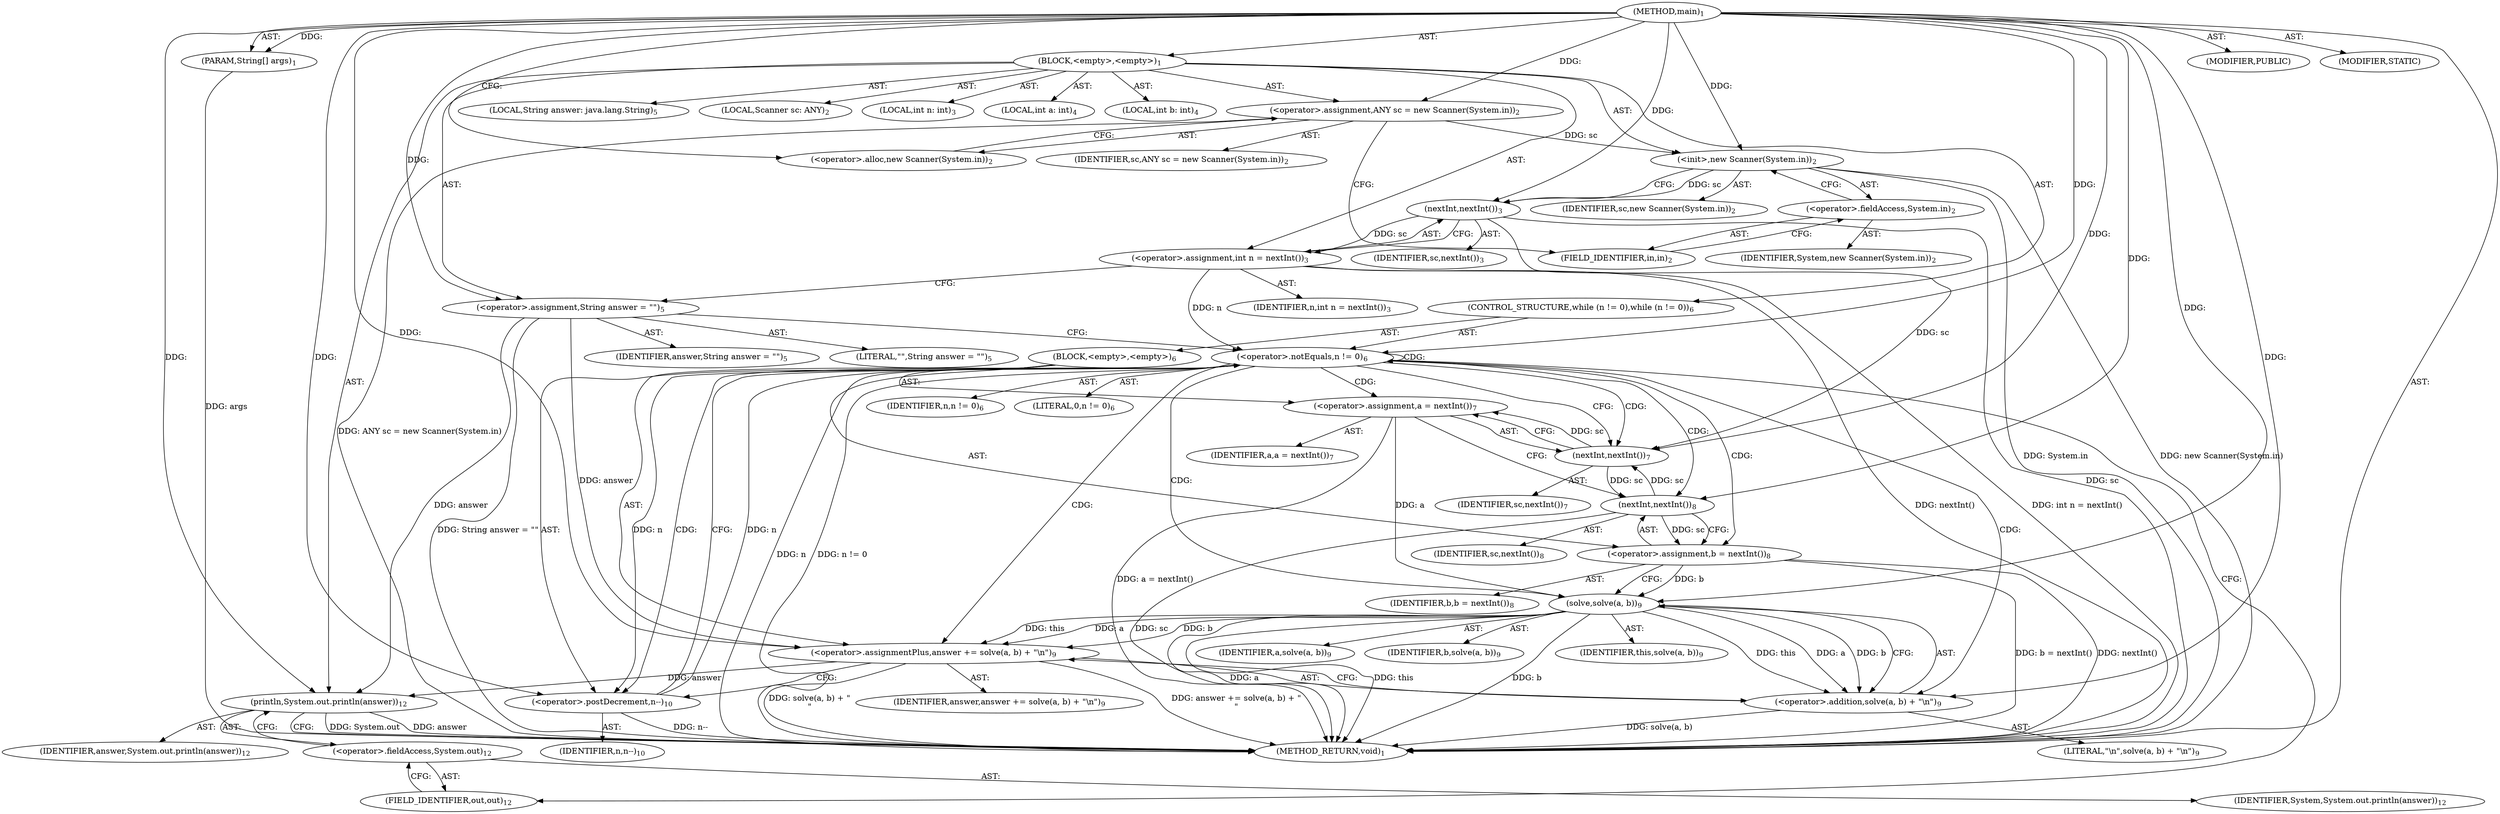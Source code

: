digraph "main" {  
"19" [label = <(METHOD,main)<SUB>1</SUB>> ]
"20" [label = <(PARAM,String[] args)<SUB>1</SUB>> ]
"21" [label = <(BLOCK,&lt;empty&gt;,&lt;empty&gt;)<SUB>1</SUB>> ]
"4" [label = <(LOCAL,Scanner sc: ANY)<SUB>2</SUB>> ]
"22" [label = <(&lt;operator&gt;.assignment,ANY sc = new Scanner(System.in))<SUB>2</SUB>> ]
"23" [label = <(IDENTIFIER,sc,ANY sc = new Scanner(System.in))<SUB>2</SUB>> ]
"24" [label = <(&lt;operator&gt;.alloc,new Scanner(System.in))<SUB>2</SUB>> ]
"25" [label = <(&lt;init&gt;,new Scanner(System.in))<SUB>2</SUB>> ]
"3" [label = <(IDENTIFIER,sc,new Scanner(System.in))<SUB>2</SUB>> ]
"26" [label = <(&lt;operator&gt;.fieldAccess,System.in)<SUB>2</SUB>> ]
"27" [label = <(IDENTIFIER,System,new Scanner(System.in))<SUB>2</SUB>> ]
"28" [label = <(FIELD_IDENTIFIER,in,in)<SUB>2</SUB>> ]
"29" [label = <(LOCAL,int n: int)<SUB>3</SUB>> ]
"30" [label = <(&lt;operator&gt;.assignment,int n = nextInt())<SUB>3</SUB>> ]
"31" [label = <(IDENTIFIER,n,int n = nextInt())<SUB>3</SUB>> ]
"32" [label = <(nextInt,nextInt())<SUB>3</SUB>> ]
"33" [label = <(IDENTIFIER,sc,nextInt())<SUB>3</SUB>> ]
"34" [label = <(LOCAL,int a: int)<SUB>4</SUB>> ]
"35" [label = <(LOCAL,int b: int)<SUB>4</SUB>> ]
"36" [label = <(LOCAL,String answer: java.lang.String)<SUB>5</SUB>> ]
"37" [label = <(&lt;operator&gt;.assignment,String answer = &quot;&quot;)<SUB>5</SUB>> ]
"38" [label = <(IDENTIFIER,answer,String answer = &quot;&quot;)<SUB>5</SUB>> ]
"39" [label = <(LITERAL,&quot;&quot;,String answer = &quot;&quot;)<SUB>5</SUB>> ]
"40" [label = <(CONTROL_STRUCTURE,while (n != 0),while (n != 0))<SUB>6</SUB>> ]
"41" [label = <(&lt;operator&gt;.notEquals,n != 0)<SUB>6</SUB>> ]
"42" [label = <(IDENTIFIER,n,n != 0)<SUB>6</SUB>> ]
"43" [label = <(LITERAL,0,n != 0)<SUB>6</SUB>> ]
"44" [label = <(BLOCK,&lt;empty&gt;,&lt;empty&gt;)<SUB>6</SUB>> ]
"45" [label = <(&lt;operator&gt;.assignment,a = nextInt())<SUB>7</SUB>> ]
"46" [label = <(IDENTIFIER,a,a = nextInt())<SUB>7</SUB>> ]
"47" [label = <(nextInt,nextInt())<SUB>7</SUB>> ]
"48" [label = <(IDENTIFIER,sc,nextInt())<SUB>7</SUB>> ]
"49" [label = <(&lt;operator&gt;.assignment,b = nextInt())<SUB>8</SUB>> ]
"50" [label = <(IDENTIFIER,b,b = nextInt())<SUB>8</SUB>> ]
"51" [label = <(nextInt,nextInt())<SUB>8</SUB>> ]
"52" [label = <(IDENTIFIER,sc,nextInt())<SUB>8</SUB>> ]
"53" [label = <(&lt;operator&gt;.assignmentPlus,answer += solve(a, b) + &quot;\n&quot;)<SUB>9</SUB>> ]
"54" [label = <(IDENTIFIER,answer,answer += solve(a, b) + &quot;\n&quot;)<SUB>9</SUB>> ]
"55" [label = <(&lt;operator&gt;.addition,solve(a, b) + &quot;\n&quot;)<SUB>9</SUB>> ]
"56" [label = <(solve,solve(a, b))<SUB>9</SUB>> ]
"57" [label = <(IDENTIFIER,this,solve(a, b))<SUB>9</SUB>> ]
"58" [label = <(IDENTIFIER,a,solve(a, b))<SUB>9</SUB>> ]
"59" [label = <(IDENTIFIER,b,solve(a, b))<SUB>9</SUB>> ]
"60" [label = <(LITERAL,&quot;\n&quot;,solve(a, b) + &quot;\n&quot;)<SUB>9</SUB>> ]
"61" [label = <(&lt;operator&gt;.postDecrement,n--)<SUB>10</SUB>> ]
"62" [label = <(IDENTIFIER,n,n--)<SUB>10</SUB>> ]
"63" [label = <(println,System.out.println(answer))<SUB>12</SUB>> ]
"64" [label = <(&lt;operator&gt;.fieldAccess,System.out)<SUB>12</SUB>> ]
"65" [label = <(IDENTIFIER,System,System.out.println(answer))<SUB>12</SUB>> ]
"66" [label = <(FIELD_IDENTIFIER,out,out)<SUB>12</SUB>> ]
"67" [label = <(IDENTIFIER,answer,System.out.println(answer))<SUB>12</SUB>> ]
"68" [label = <(MODIFIER,PUBLIC)> ]
"69" [label = <(MODIFIER,STATIC)> ]
"70" [label = <(METHOD_RETURN,void)<SUB>1</SUB>> ]
  "19" -> "20"  [ label = "AST: "] 
  "19" -> "21"  [ label = "AST: "] 
  "19" -> "68"  [ label = "AST: "] 
  "19" -> "69"  [ label = "AST: "] 
  "19" -> "70"  [ label = "AST: "] 
  "21" -> "4"  [ label = "AST: "] 
  "21" -> "22"  [ label = "AST: "] 
  "21" -> "25"  [ label = "AST: "] 
  "21" -> "29"  [ label = "AST: "] 
  "21" -> "30"  [ label = "AST: "] 
  "21" -> "34"  [ label = "AST: "] 
  "21" -> "35"  [ label = "AST: "] 
  "21" -> "36"  [ label = "AST: "] 
  "21" -> "37"  [ label = "AST: "] 
  "21" -> "40"  [ label = "AST: "] 
  "21" -> "63"  [ label = "AST: "] 
  "22" -> "23"  [ label = "AST: "] 
  "22" -> "24"  [ label = "AST: "] 
  "25" -> "3"  [ label = "AST: "] 
  "25" -> "26"  [ label = "AST: "] 
  "26" -> "27"  [ label = "AST: "] 
  "26" -> "28"  [ label = "AST: "] 
  "30" -> "31"  [ label = "AST: "] 
  "30" -> "32"  [ label = "AST: "] 
  "32" -> "33"  [ label = "AST: "] 
  "37" -> "38"  [ label = "AST: "] 
  "37" -> "39"  [ label = "AST: "] 
  "40" -> "41"  [ label = "AST: "] 
  "40" -> "44"  [ label = "AST: "] 
  "41" -> "42"  [ label = "AST: "] 
  "41" -> "43"  [ label = "AST: "] 
  "44" -> "45"  [ label = "AST: "] 
  "44" -> "49"  [ label = "AST: "] 
  "44" -> "53"  [ label = "AST: "] 
  "44" -> "61"  [ label = "AST: "] 
  "45" -> "46"  [ label = "AST: "] 
  "45" -> "47"  [ label = "AST: "] 
  "47" -> "48"  [ label = "AST: "] 
  "49" -> "50"  [ label = "AST: "] 
  "49" -> "51"  [ label = "AST: "] 
  "51" -> "52"  [ label = "AST: "] 
  "53" -> "54"  [ label = "AST: "] 
  "53" -> "55"  [ label = "AST: "] 
  "55" -> "56"  [ label = "AST: "] 
  "55" -> "60"  [ label = "AST: "] 
  "56" -> "57"  [ label = "AST: "] 
  "56" -> "58"  [ label = "AST: "] 
  "56" -> "59"  [ label = "AST: "] 
  "61" -> "62"  [ label = "AST: "] 
  "63" -> "64"  [ label = "AST: "] 
  "63" -> "67"  [ label = "AST: "] 
  "64" -> "65"  [ label = "AST: "] 
  "64" -> "66"  [ label = "AST: "] 
  "22" -> "28"  [ label = "CFG: "] 
  "25" -> "32"  [ label = "CFG: "] 
  "30" -> "37"  [ label = "CFG: "] 
  "37" -> "41"  [ label = "CFG: "] 
  "63" -> "70"  [ label = "CFG: "] 
  "24" -> "22"  [ label = "CFG: "] 
  "26" -> "25"  [ label = "CFG: "] 
  "32" -> "30"  [ label = "CFG: "] 
  "41" -> "47"  [ label = "CFG: "] 
  "41" -> "66"  [ label = "CFG: "] 
  "64" -> "63"  [ label = "CFG: "] 
  "28" -> "26"  [ label = "CFG: "] 
  "45" -> "51"  [ label = "CFG: "] 
  "49" -> "56"  [ label = "CFG: "] 
  "53" -> "61"  [ label = "CFG: "] 
  "61" -> "41"  [ label = "CFG: "] 
  "66" -> "64"  [ label = "CFG: "] 
  "47" -> "45"  [ label = "CFG: "] 
  "51" -> "49"  [ label = "CFG: "] 
  "55" -> "53"  [ label = "CFG: "] 
  "56" -> "55"  [ label = "CFG: "] 
  "19" -> "24"  [ label = "CFG: "] 
  "20" -> "70"  [ label = "DDG: args"] 
  "22" -> "70"  [ label = "DDG: ANY sc = new Scanner(System.in)"] 
  "25" -> "70"  [ label = "DDG: System.in"] 
  "25" -> "70"  [ label = "DDG: new Scanner(System.in)"] 
  "32" -> "70"  [ label = "DDG: sc"] 
  "30" -> "70"  [ label = "DDG: nextInt()"] 
  "30" -> "70"  [ label = "DDG: int n = nextInt()"] 
  "37" -> "70"  [ label = "DDG: String answer = &quot;&quot;"] 
  "41" -> "70"  [ label = "DDG: n"] 
  "41" -> "70"  [ label = "DDG: n != 0"] 
  "63" -> "70"  [ label = "DDG: System.out"] 
  "63" -> "70"  [ label = "DDG: answer"] 
  "45" -> "70"  [ label = "DDG: a = nextInt()"] 
  "51" -> "70"  [ label = "DDG: sc"] 
  "49" -> "70"  [ label = "DDG: nextInt()"] 
  "49" -> "70"  [ label = "DDG: b = nextInt()"] 
  "56" -> "70"  [ label = "DDG: a"] 
  "56" -> "70"  [ label = "DDG: b"] 
  "55" -> "70"  [ label = "DDG: solve(a, b)"] 
  "53" -> "70"  [ label = "DDG: solve(a, b) + &quot;\n&quot;"] 
  "53" -> "70"  [ label = "DDG: answer += solve(a, b) + &quot;\n&quot;"] 
  "61" -> "70"  [ label = "DDG: n--"] 
  "56" -> "70"  [ label = "DDG: this"] 
  "19" -> "20"  [ label = "DDG: "] 
  "19" -> "22"  [ label = "DDG: "] 
  "32" -> "30"  [ label = "DDG: sc"] 
  "19" -> "37"  [ label = "DDG: "] 
  "22" -> "25"  [ label = "DDG: sc"] 
  "19" -> "25"  [ label = "DDG: "] 
  "37" -> "63"  [ label = "DDG: answer"] 
  "53" -> "63"  [ label = "DDG: answer"] 
  "19" -> "63"  [ label = "DDG: "] 
  "25" -> "32"  [ label = "DDG: sc"] 
  "19" -> "32"  [ label = "DDG: "] 
  "30" -> "41"  [ label = "DDG: n"] 
  "61" -> "41"  [ label = "DDG: n"] 
  "19" -> "41"  [ label = "DDG: "] 
  "47" -> "45"  [ label = "DDG: sc"] 
  "51" -> "49"  [ label = "DDG: sc"] 
  "56" -> "53"  [ label = "DDG: this"] 
  "56" -> "53"  [ label = "DDG: a"] 
  "56" -> "53"  [ label = "DDG: b"] 
  "19" -> "53"  [ label = "DDG: "] 
  "37" -> "53"  [ label = "DDG: answer"] 
  "41" -> "61"  [ label = "DDG: n"] 
  "19" -> "61"  [ label = "DDG: "] 
  "32" -> "47"  [ label = "DDG: sc"] 
  "51" -> "47"  [ label = "DDG: sc"] 
  "19" -> "47"  [ label = "DDG: "] 
  "47" -> "51"  [ label = "DDG: sc"] 
  "19" -> "51"  [ label = "DDG: "] 
  "56" -> "55"  [ label = "DDG: this"] 
  "56" -> "55"  [ label = "DDG: a"] 
  "56" -> "55"  [ label = "DDG: b"] 
  "19" -> "55"  [ label = "DDG: "] 
  "19" -> "56"  [ label = "DDG: "] 
  "45" -> "56"  [ label = "DDG: a"] 
  "49" -> "56"  [ label = "DDG: b"] 
  "41" -> "47"  [ label = "CDG: "] 
  "41" -> "49"  [ label = "CDG: "] 
  "41" -> "61"  [ label = "CDG: "] 
  "41" -> "51"  [ label = "CDG: "] 
  "41" -> "55"  [ label = "CDG: "] 
  "41" -> "53"  [ label = "CDG: "] 
  "41" -> "56"  [ label = "CDG: "] 
  "41" -> "41"  [ label = "CDG: "] 
  "41" -> "45"  [ label = "CDG: "] 
}
